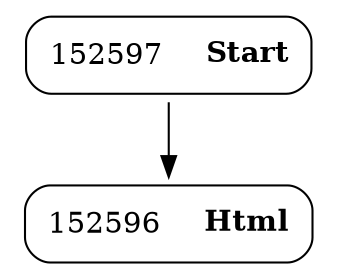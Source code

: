 digraph ast {
node [shape=none];
152596 [label=<<TABLE border='1' cellspacing='0' cellpadding='10' style='rounded' ><TR><TD border='0'>152596</TD><TD border='0'><B>Html</B></TD></TR></TABLE>>];
152597 [label=<<TABLE border='1' cellspacing='0' cellpadding='10' style='rounded' ><TR><TD border='0'>152597</TD><TD border='0'><B>Start</B></TD></TR></TABLE>>];
152597 -> 152596 [weight=2];
}

